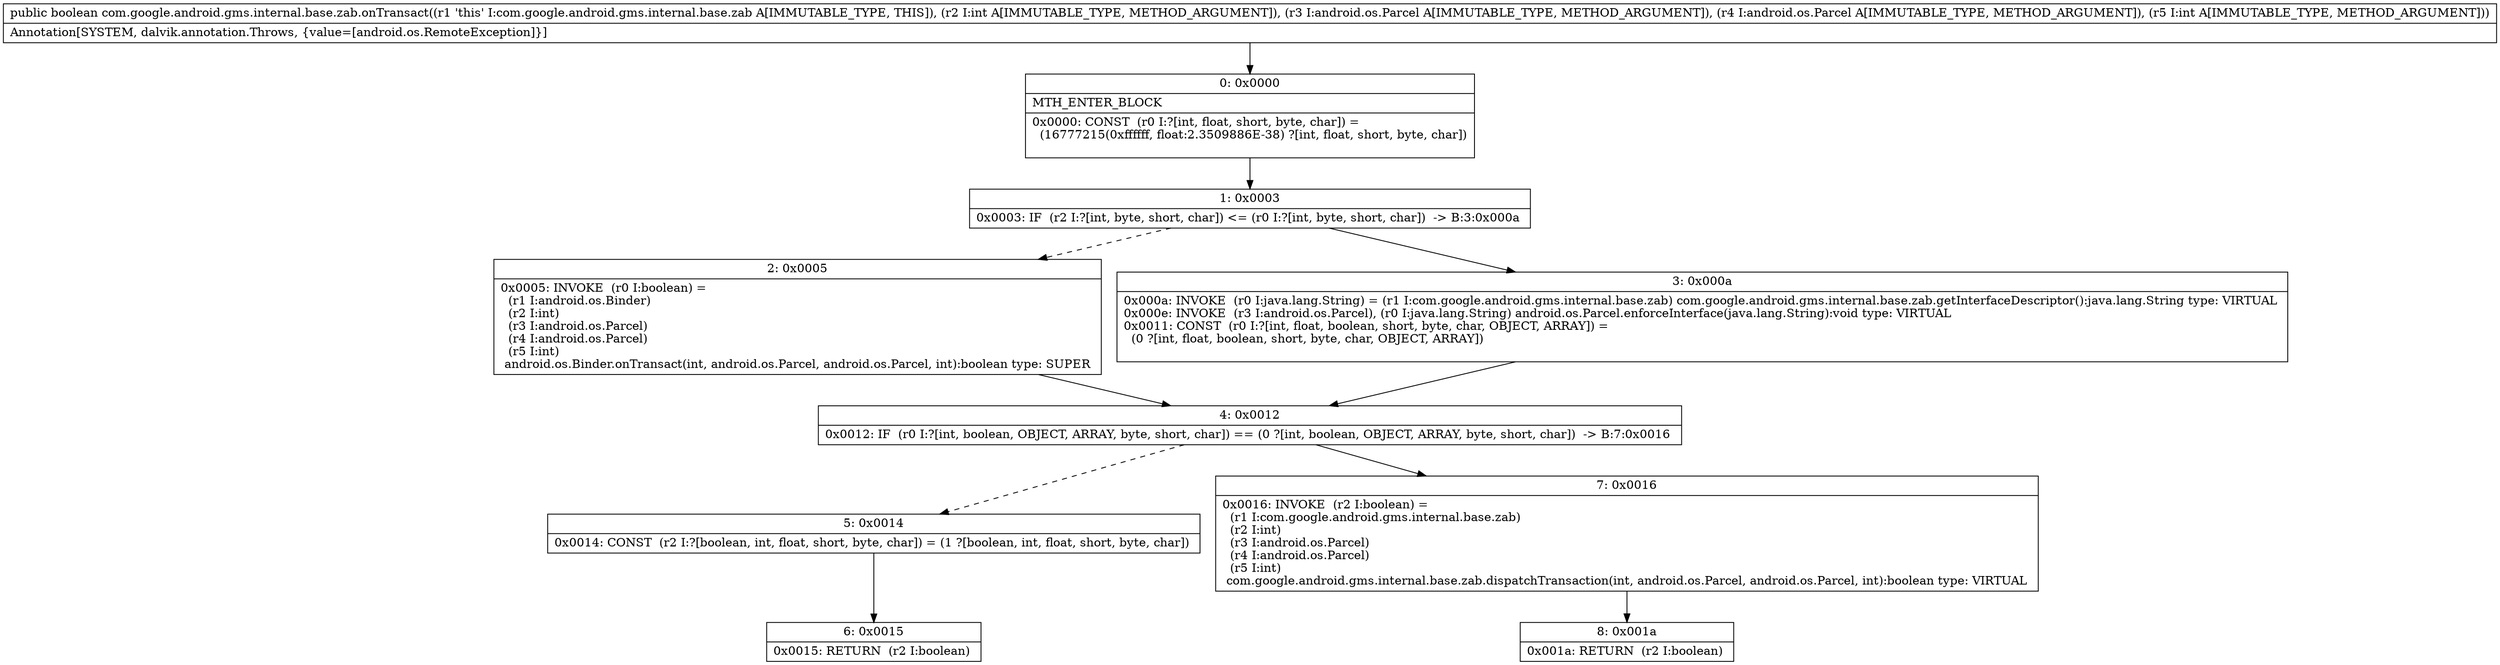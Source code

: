 digraph "CFG forcom.google.android.gms.internal.base.zab.onTransact(ILandroid\/os\/Parcel;Landroid\/os\/Parcel;I)Z" {
Node_0 [shape=record,label="{0\:\ 0x0000|MTH_ENTER_BLOCK\l|0x0000: CONST  (r0 I:?[int, float, short, byte, char]) = \l  (16777215(0xffffff, float:2.3509886E\-38) ?[int, float, short, byte, char])\l \l}"];
Node_1 [shape=record,label="{1\:\ 0x0003|0x0003: IF  (r2 I:?[int, byte, short, char]) \<= (r0 I:?[int, byte, short, char])  \-\> B:3:0x000a \l}"];
Node_2 [shape=record,label="{2\:\ 0x0005|0x0005: INVOKE  (r0 I:boolean) = \l  (r1 I:android.os.Binder)\l  (r2 I:int)\l  (r3 I:android.os.Parcel)\l  (r4 I:android.os.Parcel)\l  (r5 I:int)\l android.os.Binder.onTransact(int, android.os.Parcel, android.os.Parcel, int):boolean type: SUPER \l}"];
Node_3 [shape=record,label="{3\:\ 0x000a|0x000a: INVOKE  (r0 I:java.lang.String) = (r1 I:com.google.android.gms.internal.base.zab) com.google.android.gms.internal.base.zab.getInterfaceDescriptor():java.lang.String type: VIRTUAL \l0x000e: INVOKE  (r3 I:android.os.Parcel), (r0 I:java.lang.String) android.os.Parcel.enforceInterface(java.lang.String):void type: VIRTUAL \l0x0011: CONST  (r0 I:?[int, float, boolean, short, byte, char, OBJECT, ARRAY]) = \l  (0 ?[int, float, boolean, short, byte, char, OBJECT, ARRAY])\l \l}"];
Node_4 [shape=record,label="{4\:\ 0x0012|0x0012: IF  (r0 I:?[int, boolean, OBJECT, ARRAY, byte, short, char]) == (0 ?[int, boolean, OBJECT, ARRAY, byte, short, char])  \-\> B:7:0x0016 \l}"];
Node_5 [shape=record,label="{5\:\ 0x0014|0x0014: CONST  (r2 I:?[boolean, int, float, short, byte, char]) = (1 ?[boolean, int, float, short, byte, char]) \l}"];
Node_6 [shape=record,label="{6\:\ 0x0015|0x0015: RETURN  (r2 I:boolean) \l}"];
Node_7 [shape=record,label="{7\:\ 0x0016|0x0016: INVOKE  (r2 I:boolean) = \l  (r1 I:com.google.android.gms.internal.base.zab)\l  (r2 I:int)\l  (r3 I:android.os.Parcel)\l  (r4 I:android.os.Parcel)\l  (r5 I:int)\l com.google.android.gms.internal.base.zab.dispatchTransaction(int, android.os.Parcel, android.os.Parcel, int):boolean type: VIRTUAL \l}"];
Node_8 [shape=record,label="{8\:\ 0x001a|0x001a: RETURN  (r2 I:boolean) \l}"];
MethodNode[shape=record,label="{public boolean com.google.android.gms.internal.base.zab.onTransact((r1 'this' I:com.google.android.gms.internal.base.zab A[IMMUTABLE_TYPE, THIS]), (r2 I:int A[IMMUTABLE_TYPE, METHOD_ARGUMENT]), (r3 I:android.os.Parcel A[IMMUTABLE_TYPE, METHOD_ARGUMENT]), (r4 I:android.os.Parcel A[IMMUTABLE_TYPE, METHOD_ARGUMENT]), (r5 I:int A[IMMUTABLE_TYPE, METHOD_ARGUMENT]))  | Annotation[SYSTEM, dalvik.annotation.Throws, \{value=[android.os.RemoteException]\}]\l}"];
MethodNode -> Node_0;
Node_0 -> Node_1;
Node_1 -> Node_2[style=dashed];
Node_1 -> Node_3;
Node_2 -> Node_4;
Node_3 -> Node_4;
Node_4 -> Node_5[style=dashed];
Node_4 -> Node_7;
Node_5 -> Node_6;
Node_7 -> Node_8;
}

